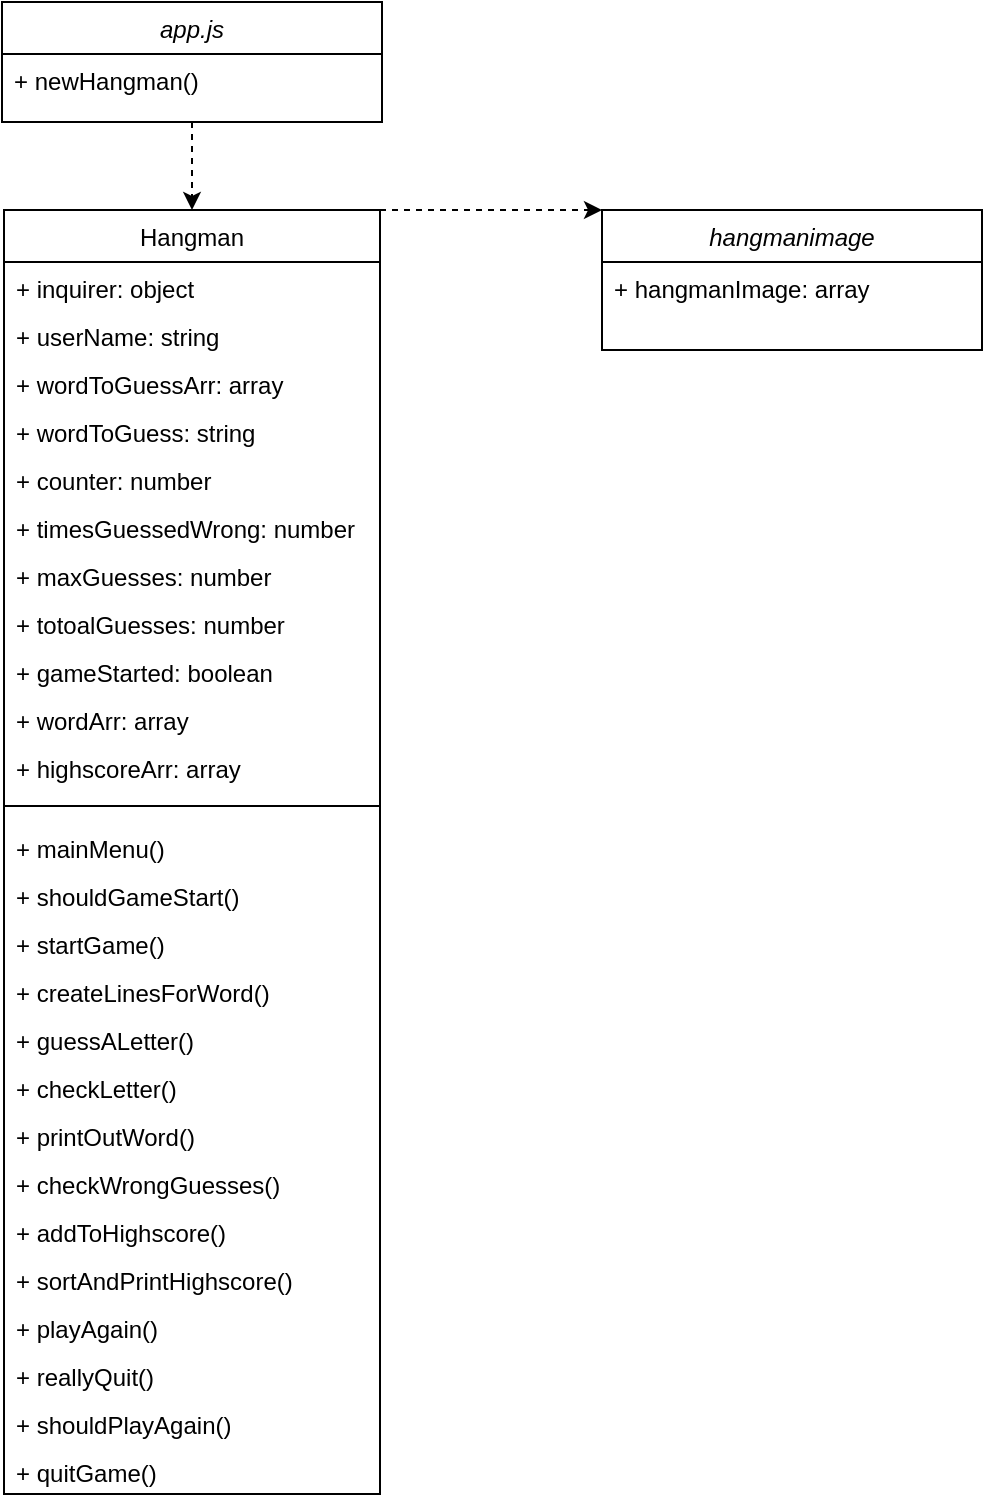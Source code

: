 <mxfile version="12.6.5" type="device"><diagram id="C5RBs43oDa-KdzZeNtuy" name="Page-1"><mxGraphModel dx="1730" dy="1012" grid="1" gridSize="10" guides="1" tooltips="1" connect="1" arrows="1" fold="1" page="1" pageScale="1" pageWidth="827" pageHeight="1169" math="0" shadow="0"><root><mxCell id="WIyWlLk6GJQsqaUBKTNV-0"/><mxCell id="WIyWlLk6GJQsqaUBKTNV-1" parent="WIyWlLk6GJQsqaUBKTNV-0"/><mxCell id="zkfFHV4jXpPFQw0GAbJ--0" value="app.js" style="swimlane;fontStyle=2;align=center;verticalAlign=top;childLayout=stackLayout;horizontal=1;startSize=26;horizontalStack=0;resizeParent=1;resizeLast=0;collapsible=1;marginBottom=0;rounded=0;shadow=0;strokeWidth=1;" parent="WIyWlLk6GJQsqaUBKTNV-1" vertex="1"><mxGeometry x="160" y="116" width="190" height="60" as="geometry"><mxRectangle x="230" y="140" width="160" height="26" as="alternateBounds"/></mxGeometry></mxCell><mxCell id="zkfFHV4jXpPFQw0GAbJ--5" value="+ newHangman()" style="text;align=left;verticalAlign=top;spacingLeft=4;spacingRight=4;overflow=hidden;rotatable=0;points=[[0,0.5],[1,0.5]];portConstraint=eastwest;" parent="zkfFHV4jXpPFQw0GAbJ--0" vertex="1"><mxGeometry y="26" width="190" height="26" as="geometry"/></mxCell><mxCell id="zkfFHV4jXpPFQw0GAbJ--17" value="Hangman" style="swimlane;fontStyle=0;align=center;verticalAlign=top;childLayout=stackLayout;horizontal=1;startSize=26;horizontalStack=0;resizeParent=1;resizeLast=0;collapsible=1;marginBottom=0;rounded=0;shadow=0;strokeWidth=1;" parent="WIyWlLk6GJQsqaUBKTNV-1" vertex="1"><mxGeometry x="161" y="220" width="188" height="642" as="geometry"><mxRectangle x="550" y="140" width="160" height="26" as="alternateBounds"/></mxGeometry></mxCell><mxCell id="yDJyxScBxdk9Z97M2Icm-20" value="+ inquirer: object" style="text;align=left;verticalAlign=top;spacingLeft=4;spacingRight=4;overflow=hidden;rotatable=0;points=[[0,0.5],[1,0.5]];portConstraint=eastwest;" parent="zkfFHV4jXpPFQw0GAbJ--17" vertex="1"><mxGeometry y="26" width="188" height="24" as="geometry"/></mxCell><mxCell id="yDJyxScBxdk9Z97M2Icm-14" value="+ userName: string" style="text;align=left;verticalAlign=top;spacingLeft=4;spacingRight=4;overflow=hidden;rotatable=0;points=[[0,0.5],[1,0.5]];portConstraint=eastwest;" parent="zkfFHV4jXpPFQw0GAbJ--17" vertex="1"><mxGeometry y="50" width="188" height="24" as="geometry"/></mxCell><mxCell id="yDJyxScBxdk9Z97M2Icm-13" value="+ wordToGuessArr: array" style="text;align=left;verticalAlign=top;spacingLeft=4;spacingRight=4;overflow=hidden;rotatable=0;points=[[0,0.5],[1,0.5]];portConstraint=eastwest;" parent="zkfFHV4jXpPFQw0GAbJ--17" vertex="1"><mxGeometry y="74" width="188" height="24" as="geometry"/></mxCell><mxCell id="yDJyxScBxdk9Z97M2Icm-17" value="+ wordToGuess: string" style="text;align=left;verticalAlign=top;spacingLeft=4;spacingRight=4;overflow=hidden;rotatable=0;points=[[0,0.5],[1,0.5]];portConstraint=eastwest;" parent="zkfFHV4jXpPFQw0GAbJ--17" vertex="1"><mxGeometry y="98" width="188" height="24" as="geometry"/></mxCell><mxCell id="yDJyxScBxdk9Z97M2Icm-16" value="+ counter: number" style="text;align=left;verticalAlign=top;spacingLeft=4;spacingRight=4;overflow=hidden;rotatable=0;points=[[0,0.5],[1,0.5]];portConstraint=eastwest;" parent="zkfFHV4jXpPFQw0GAbJ--17" vertex="1"><mxGeometry y="122" width="188" height="24" as="geometry"/></mxCell><mxCell id="l2wfiQySbxsvHth9ZEU--0" value="+ timesGuessedWrong: number" style="text;align=left;verticalAlign=top;spacingLeft=4;spacingRight=4;overflow=hidden;rotatable=0;points=[[0,0.5],[1,0.5]];portConstraint=eastwest;" vertex="1" parent="zkfFHV4jXpPFQw0GAbJ--17"><mxGeometry y="146" width="188" height="24" as="geometry"/></mxCell><mxCell id="l2wfiQySbxsvHth9ZEU--1" value="+ maxGuesses: number" style="text;align=left;verticalAlign=top;spacingLeft=4;spacingRight=4;overflow=hidden;rotatable=0;points=[[0,0.5],[1,0.5]];portConstraint=eastwest;" vertex="1" parent="zkfFHV4jXpPFQw0GAbJ--17"><mxGeometry y="170" width="188" height="24" as="geometry"/></mxCell><mxCell id="l2wfiQySbxsvHth9ZEU--2" value="+ totoalGuesses: number" style="text;align=left;verticalAlign=top;spacingLeft=4;spacingRight=4;overflow=hidden;rotatable=0;points=[[0,0.5],[1,0.5]];portConstraint=eastwest;" vertex="1" parent="zkfFHV4jXpPFQw0GAbJ--17"><mxGeometry y="194" width="188" height="24" as="geometry"/></mxCell><mxCell id="l2wfiQySbxsvHth9ZEU--3" value="+ gameStarted: boolean" style="text;align=left;verticalAlign=top;spacingLeft=4;spacingRight=4;overflow=hidden;rotatable=0;points=[[0,0.5],[1,0.5]];portConstraint=eastwest;" vertex="1" parent="zkfFHV4jXpPFQw0GAbJ--17"><mxGeometry y="218" width="188" height="24" as="geometry"/></mxCell><mxCell id="l2wfiQySbxsvHth9ZEU--4" value="+ wordArr: array" style="text;align=left;verticalAlign=top;spacingLeft=4;spacingRight=4;overflow=hidden;rotatable=0;points=[[0,0.5],[1,0.5]];portConstraint=eastwest;" vertex="1" parent="zkfFHV4jXpPFQw0GAbJ--17"><mxGeometry y="242" width="188" height="24" as="geometry"/></mxCell><mxCell id="l2wfiQySbxsvHth9ZEU--5" value="+ highscoreArr: array" style="text;align=left;verticalAlign=top;spacingLeft=4;spacingRight=4;overflow=hidden;rotatable=0;points=[[0,0.5],[1,0.5]];portConstraint=eastwest;" vertex="1" parent="zkfFHV4jXpPFQw0GAbJ--17"><mxGeometry y="266" width="188" height="24" as="geometry"/></mxCell><mxCell id="zkfFHV4jXpPFQw0GAbJ--23" value="" style="line;html=1;strokeWidth=1;align=left;verticalAlign=middle;spacingTop=-1;spacingLeft=3;spacingRight=3;rotatable=0;labelPosition=right;points=[];portConstraint=eastwest;" parent="zkfFHV4jXpPFQw0GAbJ--17" vertex="1"><mxGeometry y="290" width="188" height="16" as="geometry"/></mxCell><mxCell id="yDJyxScBxdk9Z97M2Icm-11" value="+ mainMenu()" style="text;align=left;verticalAlign=top;spacingLeft=4;spacingRight=4;overflow=hidden;rotatable=0;points=[[0,0.5],[1,0.5]];portConstraint=eastwest;" parent="zkfFHV4jXpPFQw0GAbJ--17" vertex="1"><mxGeometry y="306" width="188" height="24" as="geometry"/></mxCell><mxCell id="l2wfiQySbxsvHth9ZEU--6" value="+ shouldGameStart()" style="text;align=left;verticalAlign=top;spacingLeft=4;spacingRight=4;overflow=hidden;rotatable=0;points=[[0,0.5],[1,0.5]];portConstraint=eastwest;" vertex="1" parent="zkfFHV4jXpPFQw0GAbJ--17"><mxGeometry y="330" width="188" height="24" as="geometry"/></mxCell><mxCell id="yDJyxScBxdk9Z97M2Icm-10" value="+ startGame()" style="text;align=left;verticalAlign=top;spacingLeft=4;spacingRight=4;overflow=hidden;rotatable=0;points=[[0,0.5],[1,0.5]];portConstraint=eastwest;" parent="zkfFHV4jXpPFQw0GAbJ--17" vertex="1"><mxGeometry y="354" width="188" height="24" as="geometry"/></mxCell><mxCell id="l2wfiQySbxsvHth9ZEU--7" value="+ createLinesForWord()" style="text;align=left;verticalAlign=top;spacingLeft=4;spacingRight=4;overflow=hidden;rotatable=0;points=[[0,0.5],[1,0.5]];portConstraint=eastwest;" vertex="1" parent="zkfFHV4jXpPFQw0GAbJ--17"><mxGeometry y="378" width="188" height="24" as="geometry"/></mxCell><mxCell id="yDJyxScBxdk9Z97M2Icm-18" value="+ guessALetter()" style="text;align=left;verticalAlign=top;spacingLeft=4;spacingRight=4;overflow=hidden;rotatable=0;points=[[0,0.5],[1,0.5]];portConstraint=eastwest;" parent="zkfFHV4jXpPFQw0GAbJ--17" vertex="1"><mxGeometry y="402" width="188" height="24" as="geometry"/></mxCell><mxCell id="l2wfiQySbxsvHth9ZEU--8" value="+ checkLetter()" style="text;align=left;verticalAlign=top;spacingLeft=4;spacingRight=4;overflow=hidden;rotatable=0;points=[[0,0.5],[1,0.5]];portConstraint=eastwest;" vertex="1" parent="zkfFHV4jXpPFQw0GAbJ--17"><mxGeometry y="426" width="188" height="24" as="geometry"/></mxCell><mxCell id="l2wfiQySbxsvHth9ZEU--9" value="+ printOutWord()" style="text;align=left;verticalAlign=top;spacingLeft=4;spacingRight=4;overflow=hidden;rotatable=0;points=[[0,0.5],[1,0.5]];portConstraint=eastwest;" vertex="1" parent="zkfFHV4jXpPFQw0GAbJ--17"><mxGeometry y="450" width="188" height="24" as="geometry"/></mxCell><mxCell id="l2wfiQySbxsvHth9ZEU--10" value="+ checkWrongGuesses()" style="text;align=left;verticalAlign=top;spacingLeft=4;spacingRight=4;overflow=hidden;rotatable=0;points=[[0,0.5],[1,0.5]];portConstraint=eastwest;" vertex="1" parent="zkfFHV4jXpPFQw0GAbJ--17"><mxGeometry y="474" width="188" height="24" as="geometry"/></mxCell><mxCell id="l2wfiQySbxsvHth9ZEU--11" value="+ addToHighscore()" style="text;align=left;verticalAlign=top;spacingLeft=4;spacingRight=4;overflow=hidden;rotatable=0;points=[[0,0.5],[1,0.5]];portConstraint=eastwest;" vertex="1" parent="zkfFHV4jXpPFQw0GAbJ--17"><mxGeometry y="498" width="188" height="24" as="geometry"/></mxCell><mxCell id="Z7DdPc0UoGxsJ9vLndq0-1" value="+ sortAndPrintHighscore()" style="text;align=left;verticalAlign=top;spacingLeft=4;spacingRight=4;overflow=hidden;rotatable=0;points=[[0,0.5],[1,0.5]];portConstraint=eastwest;" parent="zkfFHV4jXpPFQw0GAbJ--17" vertex="1"><mxGeometry y="522" width="188" height="24" as="geometry"/></mxCell><mxCell id="yDJyxScBxdk9Z97M2Icm-19" value="+ playAgain()" style="text;align=left;verticalAlign=top;spacingLeft=4;spacingRight=4;overflow=hidden;rotatable=0;points=[[0,0.5],[1,0.5]];portConstraint=eastwest;" parent="zkfFHV4jXpPFQw0GAbJ--17" vertex="1"><mxGeometry y="546" width="188" height="24" as="geometry"/></mxCell><mxCell id="l2wfiQySbxsvHth9ZEU--12" value="+ reallyQuit()" style="text;align=left;verticalAlign=top;spacingLeft=4;spacingRight=4;overflow=hidden;rotatable=0;points=[[0,0.5],[1,0.5]];portConstraint=eastwest;" vertex="1" parent="zkfFHV4jXpPFQw0GAbJ--17"><mxGeometry y="570" width="188" height="24" as="geometry"/></mxCell><mxCell id="l2wfiQySbxsvHth9ZEU--13" value="+ shouldPlayAgain()" style="text;align=left;verticalAlign=top;spacingLeft=4;spacingRight=4;overflow=hidden;rotatable=0;points=[[0,0.5],[1,0.5]];portConstraint=eastwest;" vertex="1" parent="zkfFHV4jXpPFQw0GAbJ--17"><mxGeometry y="594" width="188" height="24" as="geometry"/></mxCell><mxCell id="yDJyxScBxdk9Z97M2Icm-2" value="+ quitGame()" style="text;align=left;verticalAlign=top;spacingLeft=4;spacingRight=4;overflow=hidden;rotatable=0;points=[[0,0.5],[1,0.5]];portConstraint=eastwest;" parent="zkfFHV4jXpPFQw0GAbJ--17" vertex="1"><mxGeometry y="618" width="188" height="24" as="geometry"/></mxCell><mxCell id="yDJyxScBxdk9Z97M2Icm-6" value="" style="endArrow=classic;dashed=1;html=1;exitX=0.5;exitY=1;exitDx=0;exitDy=0;endFill=1;entryX=0.5;entryY=0;entryDx=0;entryDy=0;" parent="WIyWlLk6GJQsqaUBKTNV-1" source="zkfFHV4jXpPFQw0GAbJ--0" target="zkfFHV4jXpPFQw0GAbJ--17" edge="1"><mxGeometry width="50" height="50" relative="1" as="geometry"><mxPoint x="410" y="190" as="sourcePoint"/><mxPoint x="500" y="100" as="targetPoint"/></mxGeometry></mxCell><mxCell id="yDJyxScBxdk9Z97M2Icm-7" value="hangmanimage" style="swimlane;fontStyle=2;align=center;verticalAlign=top;childLayout=stackLayout;horizontal=1;startSize=26;horizontalStack=0;resizeParent=1;resizeLast=0;collapsible=1;marginBottom=0;rounded=0;shadow=0;strokeWidth=1;" parent="WIyWlLk6GJQsqaUBKTNV-1" vertex="1"><mxGeometry x="460" y="220" width="190" height="70" as="geometry"><mxRectangle x="230" y="140" width="160" height="26" as="alternateBounds"/></mxGeometry></mxCell><mxCell id="yDJyxScBxdk9Z97M2Icm-8" value="+ hangmanImage: array" style="text;align=left;verticalAlign=top;spacingLeft=4;spacingRight=4;overflow=hidden;rotatable=0;points=[[0,0.5],[1,0.5]];portConstraint=eastwest;" parent="yDJyxScBxdk9Z97M2Icm-7" vertex="1"><mxGeometry y="26" width="190" height="26" as="geometry"/></mxCell><mxCell id="yDJyxScBxdk9Z97M2Icm-9" value="" style="endArrow=classic;dashed=1;html=1;entryX=0;entryY=0;entryDx=0;entryDy=0;endFill=1;exitX=1;exitY=0;exitDx=0;exitDy=0;" parent="WIyWlLk6GJQsqaUBKTNV-1" source="zkfFHV4jXpPFQw0GAbJ--17" target="yDJyxScBxdk9Z97M2Icm-7" edge="1"><mxGeometry width="50" height="50" relative="1" as="geometry"><mxPoint x="508" y="247" as="sourcePoint"/><mxPoint x="498" y="220" as="targetPoint"/></mxGeometry></mxCell></root></mxGraphModel></diagram></mxfile>